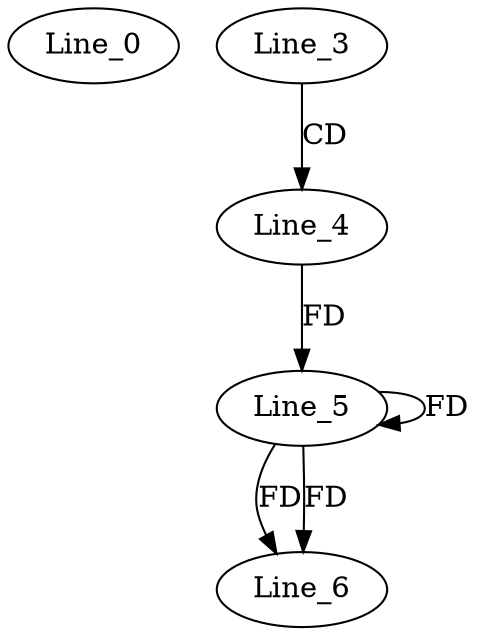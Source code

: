 digraph G {
  Line_0;
  Line_3;
  Line_4;
  Line_5;
  Line_5;
  Line_5;
  Line_6;
  Line_5;
  Line_5;
  Line_3 -> Line_4 [ label="CD" ];
  Line_4 -> Line_5 [ label="FD" ];
  Line_5 -> Line_6 [ label="FD" ];
  Line_5 -> Line_6 [ label="FD" ];
  Line_5 -> Line_5 [ label="FD" ];
}
